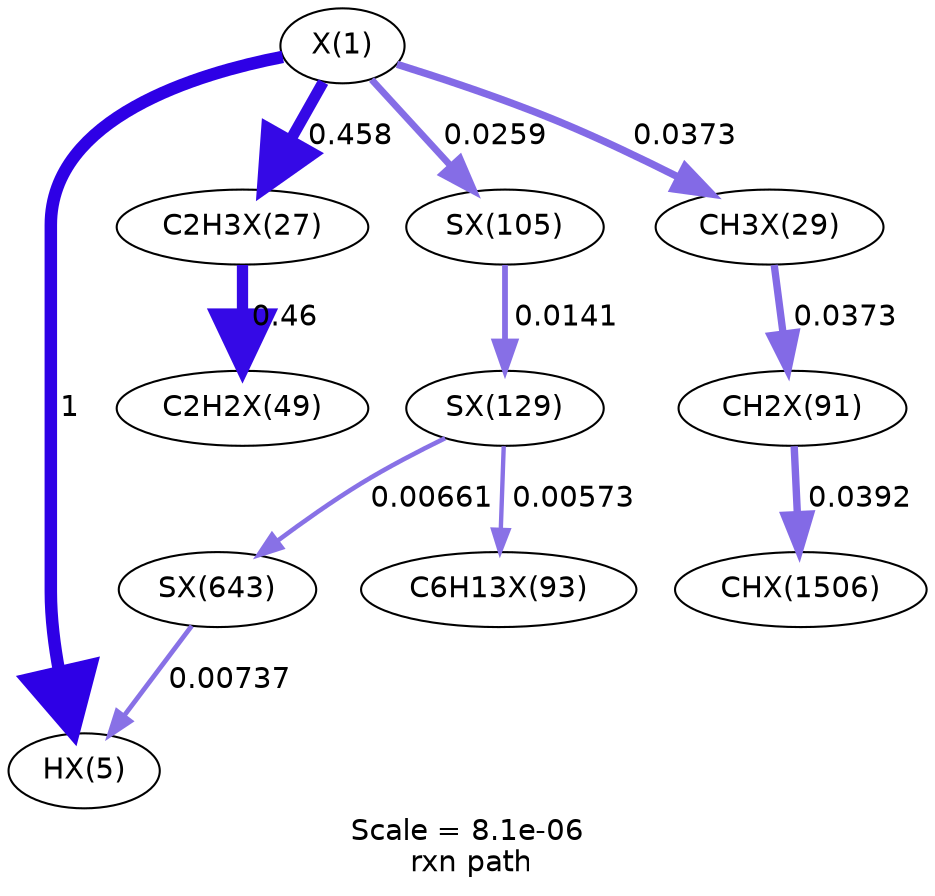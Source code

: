 digraph reaction_paths {
center=1;
s28 -> s29[fontname="Helvetica", style="setlinewidth(6)", arrowsize=3, color="0.7, 1.5, 0.9"
, label=" 1"];
s28 -> s30[fontname="Helvetica", style="setlinewidth(5.41)", arrowsize=2.71, color="0.7, 0.958, 0.9"
, label=" 0.458"];
s28 -> s50[fontname="Helvetica", style="setlinewidth(3.24)", arrowsize=1.62, color="0.7, 0.526, 0.9"
, label=" 0.0259"];
s28 -> s31[fontname="Helvetica", style="setlinewidth(3.52)", arrowsize=1.76, color="0.7, 0.537, 0.9"
, label=" 0.0373"];
s72 -> s29[fontname="Helvetica", style="setlinewidth(2.29)", arrowsize=1.15, color="0.7, 0.507, 0.9"
, label=" 0.00737"];
s30 -> s39[fontname="Helvetica", style="setlinewidth(5.41)", arrowsize=2.71, color="0.7, 0.96, 0.9"
, label=" 0.46"];
s50 -> s51[fontname="Helvetica", style="setlinewidth(2.78)", arrowsize=1.39, color="0.7, 0.514, 0.9"
, label=" 0.0141"];
s51 -> s47[fontname="Helvetica", style="setlinewidth(2.1)", arrowsize=1.05, color="0.7, 0.506, 0.9"
, label=" 0.00573"];
s51 -> s72[fontname="Helvetica", style="setlinewidth(2.21)", arrowsize=1.11, color="0.7, 0.507, 0.9"
, label=" 0.00661"];
s31 -> s45[fontname="Helvetica", style="setlinewidth(3.52)", arrowsize=1.76, color="0.7, 0.537, 0.9"
, label=" 0.0373"];
s45 -> s80[fontname="Helvetica", style="setlinewidth(3.56)", arrowsize=1.78, color="0.7, 0.539, 0.9"
, label=" 0.0392"];
s28 [ fontname="Helvetica", label="X(1)"];
s29 [ fontname="Helvetica", label="HX(5)"];
s30 [ fontname="Helvetica", label="C2H3X(27)"];
s31 [ fontname="Helvetica", label="CH3X(29)"];
s39 [ fontname="Helvetica", label="C2H2X(49)"];
s45 [ fontname="Helvetica", label="CH2X(91)"];
s47 [ fontname="Helvetica", label="C6H13X(93)"];
s50 [ fontname="Helvetica", label="SX(105)"];
s51 [ fontname="Helvetica", label="SX(129)"];
s72 [ fontname="Helvetica", label="SX(643)"];
s80 [ fontname="Helvetica", label="CHX(1506)"];
 label = "Scale = 8.1e-06\l rxn path";
 fontname = "Helvetica";
}
